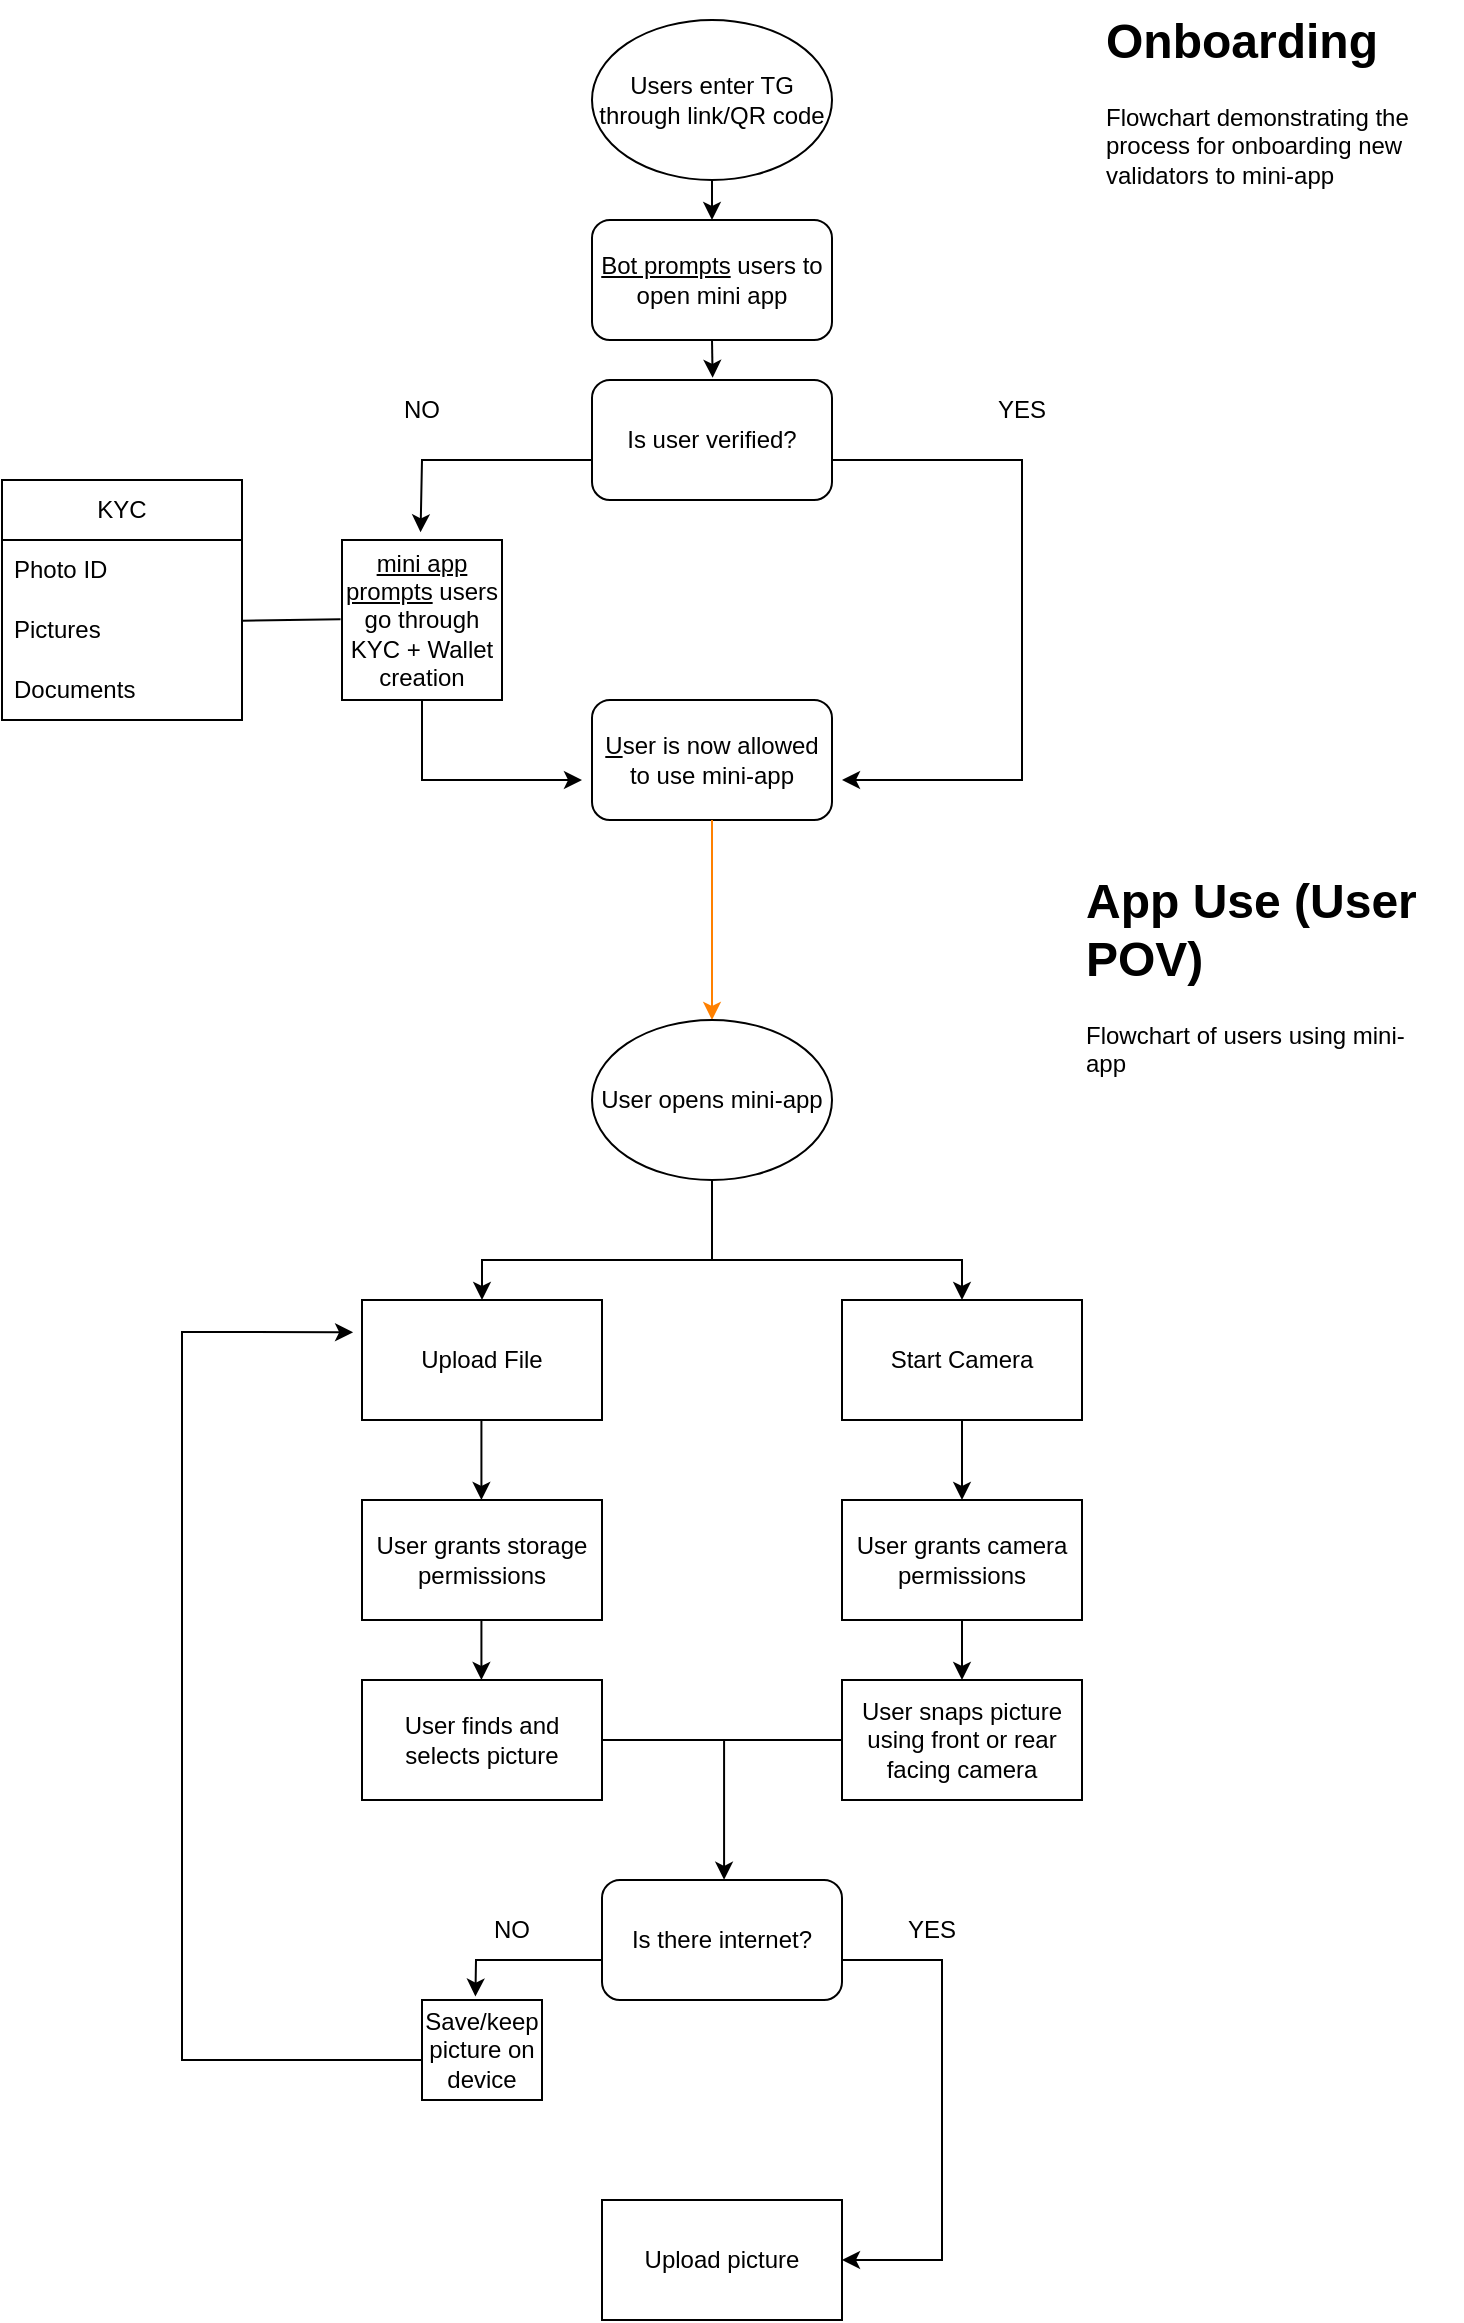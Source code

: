 <mxfile version="24.3.1" type="github" pages="2">
  <diagram name="Page-1" id="pBbTRJXqXZo4k6cFpGII">
    <mxGraphModel dx="1050" dy="570" grid="1" gridSize="10" guides="1" tooltips="1" connect="1" arrows="1" fold="1" page="1" pageScale="1" pageWidth="850" pageHeight="1400" math="0" shadow="0">
      <root>
        <mxCell id="0" />
        <mxCell id="1" parent="0" />
        <mxCell id="UGfW0L7oNal3inAN7M51-1" value="Users enter TG through link/QR code" style="ellipse;whiteSpace=wrap;html=1;" parent="1" vertex="1">
          <mxGeometry x="365" y="20" width="120" height="80" as="geometry" />
        </mxCell>
        <mxCell id="UGfW0L7oNal3inAN7M51-2" value="" style="endArrow=classic;html=1;rounded=0;" parent="1" edge="1">
          <mxGeometry width="50" height="50" relative="1" as="geometry">
            <mxPoint x="425" y="100" as="sourcePoint" />
            <mxPoint x="425" y="120" as="targetPoint" />
          </mxGeometry>
        </mxCell>
        <mxCell id="UGfW0L7oNal3inAN7M51-3" value="Is user verified?" style="rounded=1;whiteSpace=wrap;html=1;" parent="1" vertex="1">
          <mxGeometry x="365" y="200" width="120" height="60" as="geometry" />
        </mxCell>
        <mxCell id="UGfW0L7oNal3inAN7M51-4" value="YES" style="text;html=1;align=center;verticalAlign=middle;whiteSpace=wrap;rounded=0;" parent="1" vertex="1">
          <mxGeometry x="550" y="200" width="60" height="30" as="geometry" />
        </mxCell>
        <mxCell id="UGfW0L7oNal3inAN7M51-5" value="NO" style="text;html=1;align=center;verticalAlign=middle;whiteSpace=wrap;rounded=0;" parent="1" vertex="1">
          <mxGeometry x="250" y="200" width="60" height="30" as="geometry" />
        </mxCell>
        <mxCell id="UGfW0L7oNal3inAN7M51-7" value="" style="endArrow=classic;html=1;rounded=0;" parent="1" edge="1">
          <mxGeometry width="50" height="50" relative="1" as="geometry">
            <mxPoint x="485" y="240" as="sourcePoint" />
            <mxPoint x="490" y="400" as="targetPoint" />
            <Array as="points">
              <mxPoint x="580" y="240" />
              <mxPoint x="580" y="400" />
            </Array>
          </mxGeometry>
        </mxCell>
        <mxCell id="UGfW0L7oNal3inAN7M51-8" value="&lt;u&gt;mini app prompts&lt;/u&gt; users go through KYC + Wallet creation" style="whiteSpace=wrap;html=1;aspect=fixed;" parent="1" vertex="1">
          <mxGeometry x="240" y="280" width="80" height="80" as="geometry" />
        </mxCell>
        <mxCell id="UGfW0L7oNal3inAN7M51-9" value="" style="endArrow=classic;html=1;rounded=0;entryX=0.491;entryY=-0.048;entryDx=0;entryDy=0;entryPerimeter=0;" parent="1" target="UGfW0L7oNal3inAN7M51-8" edge="1">
          <mxGeometry width="50" height="50" relative="1" as="geometry">
            <mxPoint x="365" y="240" as="sourcePoint" />
            <mxPoint x="415" y="190" as="targetPoint" />
            <Array as="points">
              <mxPoint x="280" y="240" />
            </Array>
          </mxGeometry>
        </mxCell>
        <mxCell id="UGfW0L7oNal3inAN7M51-10" value="KYC" style="swimlane;fontStyle=0;childLayout=stackLayout;horizontal=1;startSize=30;horizontalStack=0;resizeParent=1;resizeParentMax=0;resizeLast=0;collapsible=1;marginBottom=0;whiteSpace=wrap;html=1;" parent="1" vertex="1">
          <mxGeometry x="70" y="250" width="120" height="120" as="geometry" />
        </mxCell>
        <mxCell id="UGfW0L7oNal3inAN7M51-11" value="Photo ID" style="text;strokeColor=none;fillColor=none;align=left;verticalAlign=middle;spacingLeft=4;spacingRight=4;overflow=hidden;points=[[0,0.5],[1,0.5]];portConstraint=eastwest;rotatable=0;whiteSpace=wrap;html=1;" parent="UGfW0L7oNal3inAN7M51-10" vertex="1">
          <mxGeometry y="30" width="120" height="30" as="geometry" />
        </mxCell>
        <mxCell id="UGfW0L7oNal3inAN7M51-12" value="Pictures" style="text;strokeColor=none;fillColor=none;align=left;verticalAlign=middle;spacingLeft=4;spacingRight=4;overflow=hidden;points=[[0,0.5],[1,0.5]];portConstraint=eastwest;rotatable=0;whiteSpace=wrap;html=1;" parent="UGfW0L7oNal3inAN7M51-10" vertex="1">
          <mxGeometry y="60" width="120" height="30" as="geometry" />
        </mxCell>
        <mxCell id="UGfW0L7oNal3inAN7M51-13" value="Documents" style="text;strokeColor=none;fillColor=none;align=left;verticalAlign=middle;spacingLeft=4;spacingRight=4;overflow=hidden;points=[[0,0.5],[1,0.5]];portConstraint=eastwest;rotatable=0;whiteSpace=wrap;html=1;" parent="UGfW0L7oNal3inAN7M51-10" vertex="1">
          <mxGeometry y="90" width="120" height="30" as="geometry" />
        </mxCell>
        <mxCell id="UGfW0L7oNal3inAN7M51-14" value="" style="endArrow=none;html=1;rounded=0;entryX=-0.009;entryY=0.616;entryDx=0;entryDy=0;entryPerimeter=0;" parent="1" edge="1">
          <mxGeometry width="50" height="50" relative="1" as="geometry">
            <mxPoint x="190" y="320.36" as="sourcePoint" />
            <mxPoint x="239.28" y="319.64" as="targetPoint" />
          </mxGeometry>
        </mxCell>
        <mxCell id="UGfW0L7oNal3inAN7M51-15" value="&lt;u&gt;U&lt;/u&gt;ser is now allowed to use mini-app" style="rounded=1;whiteSpace=wrap;html=1;" parent="1" vertex="1">
          <mxGeometry x="365" y="360" width="120" height="60" as="geometry" />
        </mxCell>
        <mxCell id="UGfW0L7oNal3inAN7M51-16" value="" style="endArrow=classic;html=1;rounded=0;" parent="1" edge="1">
          <mxGeometry width="50" height="50" relative="1" as="geometry">
            <mxPoint x="280" y="360" as="sourcePoint" />
            <mxPoint x="360" y="400" as="targetPoint" />
            <Array as="points">
              <mxPoint x="280" y="400" />
            </Array>
          </mxGeometry>
        </mxCell>
        <mxCell id="UGfW0L7oNal3inAN7M51-17" value="&lt;h1 style=&quot;margin-top: 0px;&quot;&gt;Onboarding&lt;/h1&gt;&lt;p&gt;Flowchart demonstrating the process for onboarding new validators to mini-app&lt;/p&gt;" style="text;html=1;whiteSpace=wrap;overflow=hidden;rounded=0;" parent="1" vertex="1">
          <mxGeometry x="620" y="10" width="180" height="120" as="geometry" />
        </mxCell>
        <mxCell id="UGfW0L7oNal3inAN7M51-18" value="" style="endArrow=classic;html=1;rounded=0;fillColor=#FF8000;strokeColor=#FF8000;" parent="1" edge="1">
          <mxGeometry width="50" height="50" relative="1" as="geometry">
            <mxPoint x="425" y="420" as="sourcePoint" />
            <mxPoint x="425" y="520" as="targetPoint" />
          </mxGeometry>
        </mxCell>
        <mxCell id="UGfW0L7oNal3inAN7M51-19" value="&lt;h1 style=&quot;margin-top: 0px;&quot;&gt;App Use (User POV)&lt;/h1&gt;&lt;p&gt;Flowchart of users using mini-app&lt;/p&gt;" style="text;html=1;whiteSpace=wrap;overflow=hidden;rounded=0;" parent="1" vertex="1">
          <mxGeometry x="610" y="440" width="180" height="120" as="geometry" />
        </mxCell>
        <mxCell id="UGfW0L7oNal3inAN7M51-21" value="User opens mini-app" style="ellipse;whiteSpace=wrap;html=1;" parent="1" vertex="1">
          <mxGeometry x="365" y="520" width="120" height="80" as="geometry" />
        </mxCell>
        <mxCell id="UGfW0L7oNal3inAN7M51-22" value="" style="endArrow=classic;html=1;rounded=0;entryX=0.5;entryY=0;entryDx=0;entryDy=0;" parent="1" target="6Sj1fqQ_iFhuGv7eRnGK-1" edge="1">
          <mxGeometry width="50" height="50" relative="1" as="geometry">
            <mxPoint x="425" y="600" as="sourcePoint" />
            <mxPoint x="425" y="660" as="targetPoint" />
            <Array as="points">
              <mxPoint x="425" y="640" />
              <mxPoint x="310" y="640" />
            </Array>
          </mxGeometry>
        </mxCell>
        <mxCell id="6Sj1fqQ_iFhuGv7eRnGK-1" value="Upload File" style="rounded=0;whiteSpace=wrap;html=1;" parent="1" vertex="1">
          <mxGeometry x="250" y="660" width="120" height="60" as="geometry" />
        </mxCell>
        <mxCell id="6Sj1fqQ_iFhuGv7eRnGK-2" value="Start Camera" style="rounded=0;whiteSpace=wrap;html=1;" parent="1" vertex="1">
          <mxGeometry x="490" y="660" width="120" height="60" as="geometry" />
        </mxCell>
        <mxCell id="6Sj1fqQ_iFhuGv7eRnGK-3" value="" style="endArrow=classic;html=1;rounded=0;entryX=0.5;entryY=0;entryDx=0;entryDy=0;" parent="1" target="6Sj1fqQ_iFhuGv7eRnGK-2" edge="1">
          <mxGeometry width="50" height="50" relative="1" as="geometry">
            <mxPoint x="425" y="640" as="sourcePoint" />
            <mxPoint x="475" y="590" as="targetPoint" />
            <Array as="points">
              <mxPoint x="550" y="640" />
            </Array>
          </mxGeometry>
        </mxCell>
        <mxCell id="6Sj1fqQ_iFhuGv7eRnGK-5" value="" style="endArrow=classic;html=1;rounded=0;" parent="1" edge="1">
          <mxGeometry width="50" height="50" relative="1" as="geometry">
            <mxPoint x="550" y="720" as="sourcePoint" />
            <mxPoint x="550" y="760" as="targetPoint" />
          </mxGeometry>
        </mxCell>
        <mxCell id="6Sj1fqQ_iFhuGv7eRnGK-7" value="" style="endArrow=classic;html=1;rounded=0;" parent="1" edge="1">
          <mxGeometry width="50" height="50" relative="1" as="geometry">
            <mxPoint x="309.71" y="720" as="sourcePoint" />
            <mxPoint x="309.71" y="760" as="targetPoint" />
          </mxGeometry>
        </mxCell>
        <mxCell id="6Sj1fqQ_iFhuGv7eRnGK-9" value="User snaps picture using front or rear facing camera" style="rounded=0;whiteSpace=wrap;html=1;" parent="1" vertex="1">
          <mxGeometry x="490" y="850" width="120" height="60" as="geometry" />
        </mxCell>
        <mxCell id="6Sj1fqQ_iFhuGv7eRnGK-10" value="Is there internet?" style="rounded=1;whiteSpace=wrap;html=1;" parent="1" vertex="1">
          <mxGeometry x="370" y="950" width="120" height="60" as="geometry" />
        </mxCell>
        <mxCell id="6Sj1fqQ_iFhuGv7eRnGK-12" value="YES" style="text;html=1;align=center;verticalAlign=middle;whiteSpace=wrap;rounded=0;" parent="1" vertex="1">
          <mxGeometry x="505" y="960" width="60" height="30" as="geometry" />
        </mxCell>
        <mxCell id="6Sj1fqQ_iFhuGv7eRnGK-13" value="NO" style="text;html=1;align=center;verticalAlign=middle;whiteSpace=wrap;rounded=0;" parent="1" vertex="1">
          <mxGeometry x="295" y="960" width="60" height="30" as="geometry" />
        </mxCell>
        <mxCell id="6Sj1fqQ_iFhuGv7eRnGK-14" value="Save/keep picture on device" style="rounded=0;whiteSpace=wrap;html=1;" parent="1" vertex="1">
          <mxGeometry x="280" y="1010" width="60" height="50" as="geometry" />
        </mxCell>
        <mxCell id="6Sj1fqQ_iFhuGv7eRnGK-15" value="" style="endArrow=classic;html=1;rounded=0;entryX=0.445;entryY=-0.034;entryDx=0;entryDy=0;entryPerimeter=0;" parent="1" target="6Sj1fqQ_iFhuGv7eRnGK-14" edge="1">
          <mxGeometry width="50" height="50" relative="1" as="geometry">
            <mxPoint x="370" y="990" as="sourcePoint" />
            <mxPoint x="280" y="990" as="targetPoint" />
            <Array as="points">
              <mxPoint x="307" y="990" />
            </Array>
          </mxGeometry>
        </mxCell>
        <mxCell id="6Sj1fqQ_iFhuGv7eRnGK-16" value="Upload picture" style="rounded=0;whiteSpace=wrap;html=1;" parent="1" vertex="1">
          <mxGeometry x="370" y="1110" width="120" height="60" as="geometry" />
        </mxCell>
        <mxCell id="6Sj1fqQ_iFhuGv7eRnGK-17" value="User grants storage permissions" style="rounded=0;whiteSpace=wrap;html=1;" parent="1" vertex="1">
          <mxGeometry x="250" y="760" width="120" height="60" as="geometry" />
        </mxCell>
        <mxCell id="6Sj1fqQ_iFhuGv7eRnGK-18" value="User grants camera permissions" style="rounded=0;whiteSpace=wrap;html=1;" parent="1" vertex="1">
          <mxGeometry x="490" y="760" width="120" height="60" as="geometry" />
        </mxCell>
        <mxCell id="6Sj1fqQ_iFhuGv7eRnGK-19" value="" style="endArrow=classic;html=1;rounded=0;" parent="1" edge="1">
          <mxGeometry width="50" height="50" relative="1" as="geometry">
            <mxPoint x="490" y="990" as="sourcePoint" />
            <mxPoint x="490" y="1140" as="targetPoint" />
            <Array as="points">
              <mxPoint x="540" y="990" />
              <mxPoint x="540" y="1140" />
            </Array>
          </mxGeometry>
        </mxCell>
        <mxCell id="6Sj1fqQ_iFhuGv7eRnGK-20" value="User finds and selects picture" style="rounded=0;whiteSpace=wrap;html=1;" parent="1" vertex="1">
          <mxGeometry x="250" y="850" width="120" height="60" as="geometry" />
        </mxCell>
        <mxCell id="6Sj1fqQ_iFhuGv7eRnGK-22" value="" style="endArrow=none;html=1;rounded=0;entryX=0;entryY=0.5;entryDx=0;entryDy=0;" parent="1" target="6Sj1fqQ_iFhuGv7eRnGK-9" edge="1">
          <mxGeometry width="50" height="50" relative="1" as="geometry">
            <mxPoint x="370" y="880" as="sourcePoint" />
            <mxPoint x="420" y="830" as="targetPoint" />
          </mxGeometry>
        </mxCell>
        <mxCell id="6Sj1fqQ_iFhuGv7eRnGK-23" value="" style="endArrow=classic;html=1;rounded=0;entryX=0.417;entryY=-0.002;entryDx=0;entryDy=0;entryPerimeter=0;" parent="1" edge="1">
          <mxGeometry width="50" height="50" relative="1" as="geometry">
            <mxPoint x="431.04" y="880" as="sourcePoint" />
            <mxPoint x="431.04" y="949.88" as="targetPoint" />
          </mxGeometry>
        </mxCell>
        <mxCell id="6Sj1fqQ_iFhuGv7eRnGK-25" value="" style="endArrow=classic;html=1;rounded=0;entryX=-0.037;entryY=0.269;entryDx=0;entryDy=0;entryPerimeter=0;" parent="1" target="6Sj1fqQ_iFhuGv7eRnGK-1" edge="1">
          <mxGeometry width="50" height="50" relative="1" as="geometry">
            <mxPoint x="280" y="1040" as="sourcePoint" />
            <mxPoint x="330" y="990" as="targetPoint" />
            <Array as="points">
              <mxPoint x="160" y="1040" />
              <mxPoint x="160" y="676" />
            </Array>
          </mxGeometry>
        </mxCell>
        <mxCell id="6Sj1fqQ_iFhuGv7eRnGK-26" value="" style="endArrow=classic;html=1;rounded=0;" parent="1" edge="1">
          <mxGeometry width="50" height="50" relative="1" as="geometry">
            <mxPoint x="309.71" y="820" as="sourcePoint" />
            <mxPoint x="309.71" y="850" as="targetPoint" />
          </mxGeometry>
        </mxCell>
        <mxCell id="6Sj1fqQ_iFhuGv7eRnGK-27" value="" style="endArrow=classic;html=1;rounded=0;" parent="1" edge="1">
          <mxGeometry width="50" height="50" relative="1" as="geometry">
            <mxPoint x="550" y="820" as="sourcePoint" />
            <mxPoint x="550" y="850" as="targetPoint" />
          </mxGeometry>
        </mxCell>
        <mxCell id="rScFJiCQIO2Z0ZbC8PLi-1" value="&lt;u&gt;Bot prompts&lt;/u&gt;&amp;nbsp;users to open mini app" style="rounded=1;whiteSpace=wrap;html=1;" vertex="1" parent="1">
          <mxGeometry x="365" y="120" width="120" height="60" as="geometry" />
        </mxCell>
        <mxCell id="rScFJiCQIO2Z0ZbC8PLi-2" value="" style="endArrow=classic;html=1;rounded=0;entryX=0.461;entryY=-0.018;entryDx=0;entryDy=0;entryPerimeter=0;" edge="1" parent="1">
          <mxGeometry width="50" height="50" relative="1" as="geometry">
            <mxPoint x="425" y="180" as="sourcePoint" />
            <mxPoint x="425.32" y="198.92" as="targetPoint" />
          </mxGeometry>
        </mxCell>
      </root>
    </mxGraphModel>
  </diagram>
  <diagram id="-c9wPymRUNJhU-kyO57Z" name="Page-2">
    <mxGraphModel dx="1050" dy="570" grid="1" gridSize="10" guides="1" tooltips="1" connect="1" arrows="1" fold="1" page="1" pageScale="1" pageWidth="850" pageHeight="1400" math="0" shadow="0">
      <root>
        <mxCell id="0" />
        <mxCell id="1" parent="0" />
        <mxCell id="cemma6CzMpCikatWq6si-1" value="&lt;h1 style=&quot;margin-top: 0px;&quot;&gt;Onboarding (Technical)&lt;/h1&gt;&lt;p&gt;Technical version of flow process&lt;/p&gt;" style="text;html=1;whiteSpace=wrap;overflow=hidden;rounded=0;" vertex="1" parent="1">
          <mxGeometry x="590" y="20" width="180" height="120" as="geometry" />
        </mxCell>
        <mxCell id="cemma6CzMpCikatWq6si-2" value="User is invited to TG through link/QR code" style="ellipse;whiteSpace=wrap;html=1;" vertex="1" parent="1">
          <mxGeometry x="350" y="20" width="120" height="80" as="geometry" />
        </mxCell>
        <mxCell id="cemma6CzMpCikatWq6si-3" value="&amp;nbsp;https://t.me/FFLG_Kindly_bot?start=miniapp" style="rounded=0;whiteSpace=wrap;html=1;fillColor=#d5e8d4;strokeColor=#82b366;" vertex="1" parent="1">
          <mxGeometry x="110" y="30" width="170" height="60" as="geometry" />
        </mxCell>
        <mxCell id="cemma6CzMpCikatWq6si-5" value="" style="endArrow=classic;html=1;rounded=0;" edge="1" parent="1">
          <mxGeometry width="50" height="50" relative="1" as="geometry">
            <mxPoint x="409.5" y="100" as="sourcePoint" />
            <mxPoint x="410" y="140" as="targetPoint" />
          </mxGeometry>
        </mxCell>
        <mxCell id="cemma6CzMpCikatWq6si-6" value="User opens mini app.&amp;nbsp;" style="rounded=1;whiteSpace=wrap;html=1;" vertex="1" parent="1">
          <mxGeometry x="350" y="140" width="120" height="60" as="geometry" />
        </mxCell>
        <mxCell id="cemma6CzMpCikatWq6si-8" value="" style="endArrow=classic;html=1;rounded=0;exitX=0.5;exitY=1;exitDx=0;exitDy=0;" edge="1" parent="1" source="cemma6CzMpCikatWq6si-6">
          <mxGeometry width="50" height="50" relative="1" as="geometry">
            <mxPoint x="409.5" y="360" as="sourcePoint" />
            <mxPoint x="409.5" y="250" as="targetPoint" />
          </mxGeometry>
        </mxCell>
        <mxCell id="KsV1zAsqcvZMEjQ52RBZ-1" value="Is user verified?" style="rounded=1;whiteSpace=wrap;html=1;" vertex="1" parent="1">
          <mxGeometry x="345" y="250" width="120" height="60" as="geometry" />
        </mxCell>
        <mxCell id="KsV1zAsqcvZMEjQ52RBZ-2" value="YES" style="text;html=1;align=center;verticalAlign=middle;whiteSpace=wrap;rounded=0;" vertex="1" parent="1">
          <mxGeometry x="530" y="250" width="60" height="30" as="geometry" />
        </mxCell>
        <mxCell id="KsV1zAsqcvZMEjQ52RBZ-3" value="NO" style="text;html=1;align=center;verticalAlign=middle;whiteSpace=wrap;rounded=0;" vertex="1" parent="1">
          <mxGeometry x="230" y="250" width="60" height="30" as="geometry" />
        </mxCell>
        <mxCell id="KsV1zAsqcvZMEjQ52RBZ-4" value="" style="endArrow=classic;html=1;rounded=0;" edge="1" parent="1">
          <mxGeometry width="50" height="50" relative="1" as="geometry">
            <mxPoint x="465" y="290" as="sourcePoint" />
            <mxPoint x="470" y="450" as="targetPoint" />
            <Array as="points">
              <mxPoint x="560" y="290" />
              <mxPoint x="560" y="450" />
            </Array>
          </mxGeometry>
        </mxCell>
        <mxCell id="KsV1zAsqcvZMEjQ52RBZ-5" value="&lt;u&gt;mini app prompts&lt;/u&gt; users go through KYC + Wallet creation" style="whiteSpace=wrap;html=1;aspect=fixed;" vertex="1" parent="1">
          <mxGeometry x="220" y="330" width="80" height="80" as="geometry" />
        </mxCell>
        <mxCell id="KsV1zAsqcvZMEjQ52RBZ-6" value="" style="endArrow=classic;html=1;rounded=0;entryX=0.491;entryY=-0.048;entryDx=0;entryDy=0;entryPerimeter=0;" edge="1" parent="1" target="KsV1zAsqcvZMEjQ52RBZ-5">
          <mxGeometry width="50" height="50" relative="1" as="geometry">
            <mxPoint x="345" y="290" as="sourcePoint" />
            <mxPoint x="395" y="240" as="targetPoint" />
            <Array as="points">
              <mxPoint x="260" y="290" />
            </Array>
          </mxGeometry>
        </mxCell>
        <mxCell id="KsV1zAsqcvZMEjQ52RBZ-7" value="" style="endArrow=none;html=1;rounded=0;entryX=-0.009;entryY=0.616;entryDx=0;entryDy=0;entryPerimeter=0;" edge="1" parent="1">
          <mxGeometry width="50" height="50" relative="1" as="geometry">
            <mxPoint x="170" y="370.36" as="sourcePoint" />
            <mxPoint x="219.28" y="369.64" as="targetPoint" />
          </mxGeometry>
        </mxCell>
        <mxCell id="KsV1zAsqcvZMEjQ52RBZ-8" value="&lt;u&gt;U&lt;/u&gt;ser is now allowed to use mini-app" style="rounded=1;whiteSpace=wrap;html=1;" vertex="1" parent="1">
          <mxGeometry x="345" y="410" width="120" height="60" as="geometry" />
        </mxCell>
        <mxCell id="KsV1zAsqcvZMEjQ52RBZ-9" value="" style="endArrow=classic;html=1;rounded=0;" edge="1" parent="1">
          <mxGeometry width="50" height="50" relative="1" as="geometry">
            <mxPoint x="260" y="410" as="sourcePoint" />
            <mxPoint x="340" y="450" as="targetPoint" />
            <Array as="points">
              <mxPoint x="260" y="450" />
            </Array>
          </mxGeometry>
        </mxCell>
        <mxCell id="KsV1zAsqcvZMEjQ52RBZ-11" value="App collects user ID, name, etc" style="rounded=0;whiteSpace=wrap;html=1;fillColor=#d5e8d4;strokeColor=#82b366;" vertex="1" parent="1">
          <mxGeometry x="135" y="140" width="120" height="60" as="geometry" />
        </mxCell>
        <mxCell id="KsV1zAsqcvZMEjQ52RBZ-12" value="App checks AWS to see if user has been verified before" style="rounded=0;whiteSpace=wrap;html=1;fillColor=#d5e8d4;strokeColor=#82b366;" vertex="1" parent="1">
          <mxGeometry x="345" y="320" width="120" height="60" as="geometry" />
        </mxCell>
        <mxCell id="KsV1zAsqcvZMEjQ52RBZ-13" value="Once verified, user ID will be uploaded to AWS with TRUE verification value" style="rounded=1;whiteSpace=wrap;html=1;" vertex="1" parent="1">
          <mxGeometry x="50" y="340" width="120" height="60" as="geometry" />
        </mxCell>
      </root>
    </mxGraphModel>
  </diagram>
</mxfile>
